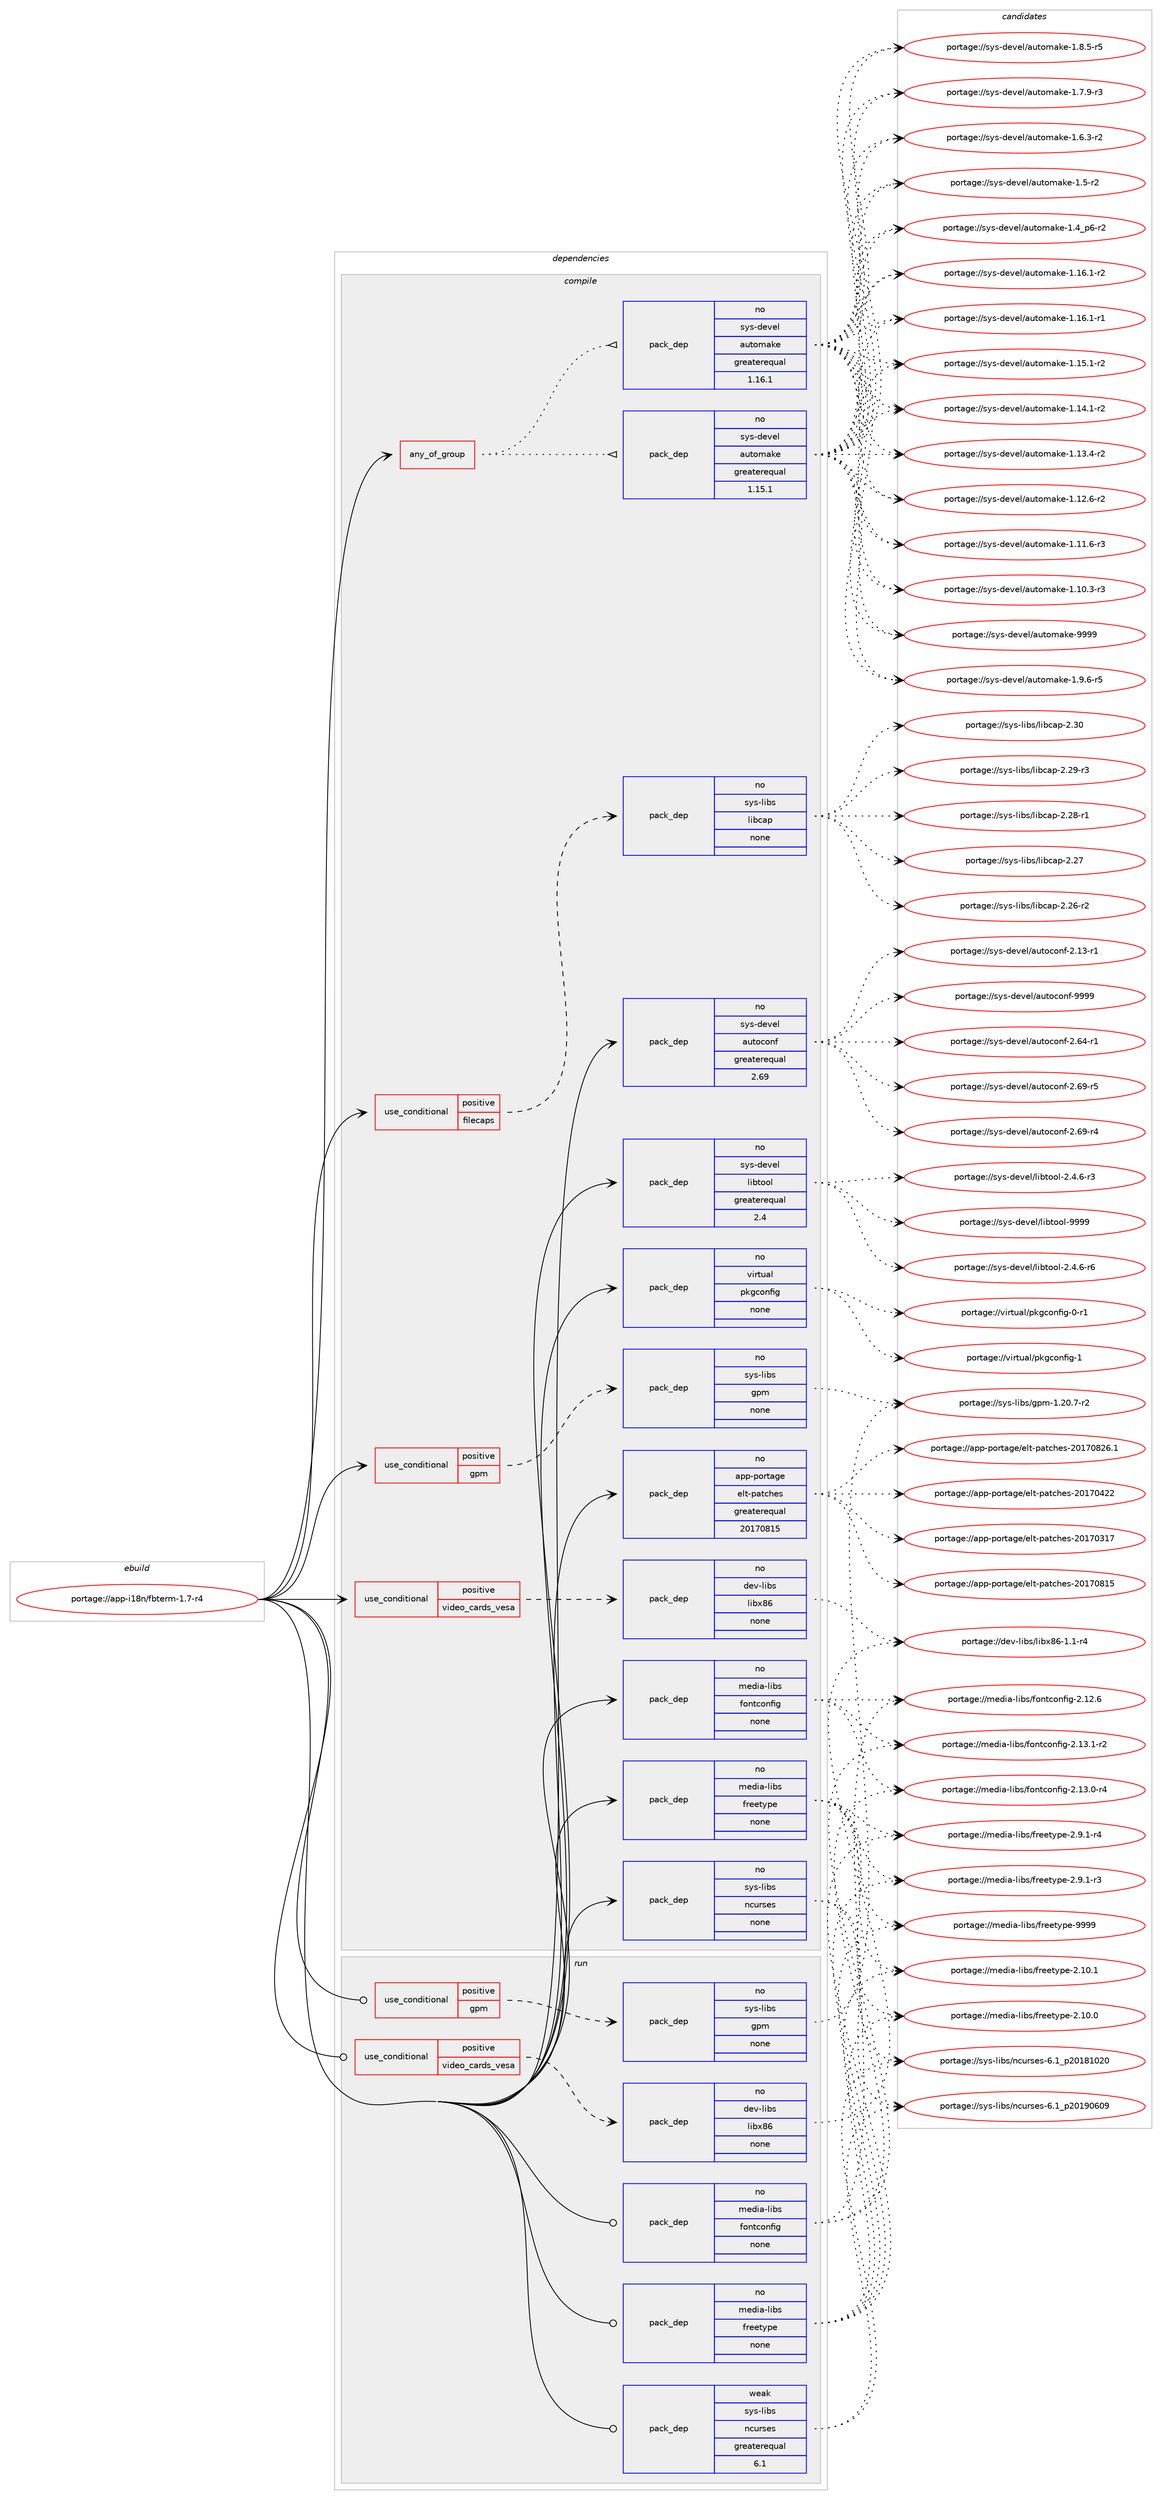 digraph prolog {

# *************
# Graph options
# *************

newrank=true;
concentrate=true;
compound=true;
graph [rankdir=LR,fontname=Helvetica,fontsize=10,ranksep=1.5];#, ranksep=2.5, nodesep=0.2];
edge  [arrowhead=vee];
node  [fontname=Helvetica,fontsize=10];

# **********
# The ebuild
# **********

subgraph cluster_leftcol {
color=gray;
label=<<i>ebuild</i>>;
id [label="portage://app-i18n/fbterm-1.7-r4", color=red, width=4, href="../app-i18n/fbterm-1.7-r4.svg"];
}

# ****************
# The dependencies
# ****************

subgraph cluster_midcol {
color=gray;
label=<<i>dependencies</i>>;
subgraph cluster_compile {
fillcolor="#eeeeee";
style=filled;
label=<<i>compile</i>>;
subgraph any8023 {
dependency619378 [label=<<TABLE BORDER="0" CELLBORDER="1" CELLSPACING="0" CELLPADDING="4"><TR><TD CELLPADDING="10">any_of_group</TD></TR></TABLE>>, shape=none, color=red];subgraph pack466008 {
dependency619379 [label=<<TABLE BORDER="0" CELLBORDER="1" CELLSPACING="0" CELLPADDING="4" WIDTH="220"><TR><TD ROWSPAN="6" CELLPADDING="30">pack_dep</TD></TR><TR><TD WIDTH="110">no</TD></TR><TR><TD>sys-devel</TD></TR><TR><TD>automake</TD></TR><TR><TD>greaterequal</TD></TR><TR><TD>1.16.1</TD></TR></TABLE>>, shape=none, color=blue];
}
dependency619378:e -> dependency619379:w [weight=20,style="dotted",arrowhead="oinv"];
subgraph pack466009 {
dependency619380 [label=<<TABLE BORDER="0" CELLBORDER="1" CELLSPACING="0" CELLPADDING="4" WIDTH="220"><TR><TD ROWSPAN="6" CELLPADDING="30">pack_dep</TD></TR><TR><TD WIDTH="110">no</TD></TR><TR><TD>sys-devel</TD></TR><TR><TD>automake</TD></TR><TR><TD>greaterequal</TD></TR><TR><TD>1.15.1</TD></TR></TABLE>>, shape=none, color=blue];
}
dependency619378:e -> dependency619380:w [weight=20,style="dotted",arrowhead="oinv"];
}
id:e -> dependency619378:w [weight=20,style="solid",arrowhead="vee"];
subgraph cond145063 {
dependency619381 [label=<<TABLE BORDER="0" CELLBORDER="1" CELLSPACING="0" CELLPADDING="4"><TR><TD ROWSPAN="3" CELLPADDING="10">use_conditional</TD></TR><TR><TD>positive</TD></TR><TR><TD>filecaps</TD></TR></TABLE>>, shape=none, color=red];
subgraph pack466010 {
dependency619382 [label=<<TABLE BORDER="0" CELLBORDER="1" CELLSPACING="0" CELLPADDING="4" WIDTH="220"><TR><TD ROWSPAN="6" CELLPADDING="30">pack_dep</TD></TR><TR><TD WIDTH="110">no</TD></TR><TR><TD>sys-libs</TD></TR><TR><TD>libcap</TD></TR><TR><TD>none</TD></TR><TR><TD></TD></TR></TABLE>>, shape=none, color=blue];
}
dependency619381:e -> dependency619382:w [weight=20,style="dashed",arrowhead="vee"];
}
id:e -> dependency619381:w [weight=20,style="solid",arrowhead="vee"];
subgraph cond145064 {
dependency619383 [label=<<TABLE BORDER="0" CELLBORDER="1" CELLSPACING="0" CELLPADDING="4"><TR><TD ROWSPAN="3" CELLPADDING="10">use_conditional</TD></TR><TR><TD>positive</TD></TR><TR><TD>gpm</TD></TR></TABLE>>, shape=none, color=red];
subgraph pack466011 {
dependency619384 [label=<<TABLE BORDER="0" CELLBORDER="1" CELLSPACING="0" CELLPADDING="4" WIDTH="220"><TR><TD ROWSPAN="6" CELLPADDING="30">pack_dep</TD></TR><TR><TD WIDTH="110">no</TD></TR><TR><TD>sys-libs</TD></TR><TR><TD>gpm</TD></TR><TR><TD>none</TD></TR><TR><TD></TD></TR></TABLE>>, shape=none, color=blue];
}
dependency619383:e -> dependency619384:w [weight=20,style="dashed",arrowhead="vee"];
}
id:e -> dependency619383:w [weight=20,style="solid",arrowhead="vee"];
subgraph cond145065 {
dependency619385 [label=<<TABLE BORDER="0" CELLBORDER="1" CELLSPACING="0" CELLPADDING="4"><TR><TD ROWSPAN="3" CELLPADDING="10">use_conditional</TD></TR><TR><TD>positive</TD></TR><TR><TD>video_cards_vesa</TD></TR></TABLE>>, shape=none, color=red];
subgraph pack466012 {
dependency619386 [label=<<TABLE BORDER="0" CELLBORDER="1" CELLSPACING="0" CELLPADDING="4" WIDTH="220"><TR><TD ROWSPAN="6" CELLPADDING="30">pack_dep</TD></TR><TR><TD WIDTH="110">no</TD></TR><TR><TD>dev-libs</TD></TR><TR><TD>libx86</TD></TR><TR><TD>none</TD></TR><TR><TD></TD></TR></TABLE>>, shape=none, color=blue];
}
dependency619385:e -> dependency619386:w [weight=20,style="dashed",arrowhead="vee"];
}
id:e -> dependency619385:w [weight=20,style="solid",arrowhead="vee"];
subgraph pack466013 {
dependency619387 [label=<<TABLE BORDER="0" CELLBORDER="1" CELLSPACING="0" CELLPADDING="4" WIDTH="220"><TR><TD ROWSPAN="6" CELLPADDING="30">pack_dep</TD></TR><TR><TD WIDTH="110">no</TD></TR><TR><TD>app-portage</TD></TR><TR><TD>elt-patches</TD></TR><TR><TD>greaterequal</TD></TR><TR><TD>20170815</TD></TR></TABLE>>, shape=none, color=blue];
}
id:e -> dependency619387:w [weight=20,style="solid",arrowhead="vee"];
subgraph pack466014 {
dependency619388 [label=<<TABLE BORDER="0" CELLBORDER="1" CELLSPACING="0" CELLPADDING="4" WIDTH="220"><TR><TD ROWSPAN="6" CELLPADDING="30">pack_dep</TD></TR><TR><TD WIDTH="110">no</TD></TR><TR><TD>media-libs</TD></TR><TR><TD>fontconfig</TD></TR><TR><TD>none</TD></TR><TR><TD></TD></TR></TABLE>>, shape=none, color=blue];
}
id:e -> dependency619388:w [weight=20,style="solid",arrowhead="vee"];
subgraph pack466015 {
dependency619389 [label=<<TABLE BORDER="0" CELLBORDER="1" CELLSPACING="0" CELLPADDING="4" WIDTH="220"><TR><TD ROWSPAN="6" CELLPADDING="30">pack_dep</TD></TR><TR><TD WIDTH="110">no</TD></TR><TR><TD>media-libs</TD></TR><TR><TD>freetype</TD></TR><TR><TD>none</TD></TR><TR><TD></TD></TR></TABLE>>, shape=none, color=blue];
}
id:e -> dependency619389:w [weight=20,style="solid",arrowhead="vee"];
subgraph pack466016 {
dependency619390 [label=<<TABLE BORDER="0" CELLBORDER="1" CELLSPACING="0" CELLPADDING="4" WIDTH="220"><TR><TD ROWSPAN="6" CELLPADDING="30">pack_dep</TD></TR><TR><TD WIDTH="110">no</TD></TR><TR><TD>sys-devel</TD></TR><TR><TD>autoconf</TD></TR><TR><TD>greaterequal</TD></TR><TR><TD>2.69</TD></TR></TABLE>>, shape=none, color=blue];
}
id:e -> dependency619390:w [weight=20,style="solid",arrowhead="vee"];
subgraph pack466017 {
dependency619391 [label=<<TABLE BORDER="0" CELLBORDER="1" CELLSPACING="0" CELLPADDING="4" WIDTH="220"><TR><TD ROWSPAN="6" CELLPADDING="30">pack_dep</TD></TR><TR><TD WIDTH="110">no</TD></TR><TR><TD>sys-devel</TD></TR><TR><TD>libtool</TD></TR><TR><TD>greaterequal</TD></TR><TR><TD>2.4</TD></TR></TABLE>>, shape=none, color=blue];
}
id:e -> dependency619391:w [weight=20,style="solid",arrowhead="vee"];
subgraph pack466018 {
dependency619392 [label=<<TABLE BORDER="0" CELLBORDER="1" CELLSPACING="0" CELLPADDING="4" WIDTH="220"><TR><TD ROWSPAN="6" CELLPADDING="30">pack_dep</TD></TR><TR><TD WIDTH="110">no</TD></TR><TR><TD>sys-libs</TD></TR><TR><TD>ncurses</TD></TR><TR><TD>none</TD></TR><TR><TD></TD></TR></TABLE>>, shape=none, color=blue];
}
id:e -> dependency619392:w [weight=20,style="solid",arrowhead="vee"];
subgraph pack466019 {
dependency619393 [label=<<TABLE BORDER="0" CELLBORDER="1" CELLSPACING="0" CELLPADDING="4" WIDTH="220"><TR><TD ROWSPAN="6" CELLPADDING="30">pack_dep</TD></TR><TR><TD WIDTH="110">no</TD></TR><TR><TD>virtual</TD></TR><TR><TD>pkgconfig</TD></TR><TR><TD>none</TD></TR><TR><TD></TD></TR></TABLE>>, shape=none, color=blue];
}
id:e -> dependency619393:w [weight=20,style="solid",arrowhead="vee"];
}
subgraph cluster_compileandrun {
fillcolor="#eeeeee";
style=filled;
label=<<i>compile and run</i>>;
}
subgraph cluster_run {
fillcolor="#eeeeee";
style=filled;
label=<<i>run</i>>;
subgraph cond145066 {
dependency619394 [label=<<TABLE BORDER="0" CELLBORDER="1" CELLSPACING="0" CELLPADDING="4"><TR><TD ROWSPAN="3" CELLPADDING="10">use_conditional</TD></TR><TR><TD>positive</TD></TR><TR><TD>gpm</TD></TR></TABLE>>, shape=none, color=red];
subgraph pack466020 {
dependency619395 [label=<<TABLE BORDER="0" CELLBORDER="1" CELLSPACING="0" CELLPADDING="4" WIDTH="220"><TR><TD ROWSPAN="6" CELLPADDING="30">pack_dep</TD></TR><TR><TD WIDTH="110">no</TD></TR><TR><TD>sys-libs</TD></TR><TR><TD>gpm</TD></TR><TR><TD>none</TD></TR><TR><TD></TD></TR></TABLE>>, shape=none, color=blue];
}
dependency619394:e -> dependency619395:w [weight=20,style="dashed",arrowhead="vee"];
}
id:e -> dependency619394:w [weight=20,style="solid",arrowhead="odot"];
subgraph cond145067 {
dependency619396 [label=<<TABLE BORDER="0" CELLBORDER="1" CELLSPACING="0" CELLPADDING="4"><TR><TD ROWSPAN="3" CELLPADDING="10">use_conditional</TD></TR><TR><TD>positive</TD></TR><TR><TD>video_cards_vesa</TD></TR></TABLE>>, shape=none, color=red];
subgraph pack466021 {
dependency619397 [label=<<TABLE BORDER="0" CELLBORDER="1" CELLSPACING="0" CELLPADDING="4" WIDTH="220"><TR><TD ROWSPAN="6" CELLPADDING="30">pack_dep</TD></TR><TR><TD WIDTH="110">no</TD></TR><TR><TD>dev-libs</TD></TR><TR><TD>libx86</TD></TR><TR><TD>none</TD></TR><TR><TD></TD></TR></TABLE>>, shape=none, color=blue];
}
dependency619396:e -> dependency619397:w [weight=20,style="dashed",arrowhead="vee"];
}
id:e -> dependency619396:w [weight=20,style="solid",arrowhead="odot"];
subgraph pack466022 {
dependency619398 [label=<<TABLE BORDER="0" CELLBORDER="1" CELLSPACING="0" CELLPADDING="4" WIDTH="220"><TR><TD ROWSPAN="6" CELLPADDING="30">pack_dep</TD></TR><TR><TD WIDTH="110">no</TD></TR><TR><TD>media-libs</TD></TR><TR><TD>fontconfig</TD></TR><TR><TD>none</TD></TR><TR><TD></TD></TR></TABLE>>, shape=none, color=blue];
}
id:e -> dependency619398:w [weight=20,style="solid",arrowhead="odot"];
subgraph pack466023 {
dependency619399 [label=<<TABLE BORDER="0" CELLBORDER="1" CELLSPACING="0" CELLPADDING="4" WIDTH="220"><TR><TD ROWSPAN="6" CELLPADDING="30">pack_dep</TD></TR><TR><TD WIDTH="110">no</TD></TR><TR><TD>media-libs</TD></TR><TR><TD>freetype</TD></TR><TR><TD>none</TD></TR><TR><TD></TD></TR></TABLE>>, shape=none, color=blue];
}
id:e -> dependency619399:w [weight=20,style="solid",arrowhead="odot"];
subgraph pack466024 {
dependency619400 [label=<<TABLE BORDER="0" CELLBORDER="1" CELLSPACING="0" CELLPADDING="4" WIDTH="220"><TR><TD ROWSPAN="6" CELLPADDING="30">pack_dep</TD></TR><TR><TD WIDTH="110">weak</TD></TR><TR><TD>sys-libs</TD></TR><TR><TD>ncurses</TD></TR><TR><TD>greaterequal</TD></TR><TR><TD>6.1</TD></TR></TABLE>>, shape=none, color=blue];
}
id:e -> dependency619400:w [weight=20,style="solid",arrowhead="odot"];
}
}

# **************
# The candidates
# **************

subgraph cluster_choices {
rank=same;
color=gray;
label=<<i>candidates</i>>;

subgraph choice466008 {
color=black;
nodesep=1;
choice115121115451001011181011084797117116111109971071014557575757 [label="portage://sys-devel/automake-9999", color=red, width=4,href="../sys-devel/automake-9999.svg"];
choice115121115451001011181011084797117116111109971071014549465746544511453 [label="portage://sys-devel/automake-1.9.6-r5", color=red, width=4,href="../sys-devel/automake-1.9.6-r5.svg"];
choice115121115451001011181011084797117116111109971071014549465646534511453 [label="portage://sys-devel/automake-1.8.5-r5", color=red, width=4,href="../sys-devel/automake-1.8.5-r5.svg"];
choice115121115451001011181011084797117116111109971071014549465546574511451 [label="portage://sys-devel/automake-1.7.9-r3", color=red, width=4,href="../sys-devel/automake-1.7.9-r3.svg"];
choice115121115451001011181011084797117116111109971071014549465446514511450 [label="portage://sys-devel/automake-1.6.3-r2", color=red, width=4,href="../sys-devel/automake-1.6.3-r2.svg"];
choice11512111545100101118101108479711711611110997107101454946534511450 [label="portage://sys-devel/automake-1.5-r2", color=red, width=4,href="../sys-devel/automake-1.5-r2.svg"];
choice115121115451001011181011084797117116111109971071014549465295112544511450 [label="portage://sys-devel/automake-1.4_p6-r2", color=red, width=4,href="../sys-devel/automake-1.4_p6-r2.svg"];
choice11512111545100101118101108479711711611110997107101454946495446494511450 [label="portage://sys-devel/automake-1.16.1-r2", color=red, width=4,href="../sys-devel/automake-1.16.1-r2.svg"];
choice11512111545100101118101108479711711611110997107101454946495446494511449 [label="portage://sys-devel/automake-1.16.1-r1", color=red, width=4,href="../sys-devel/automake-1.16.1-r1.svg"];
choice11512111545100101118101108479711711611110997107101454946495346494511450 [label="portage://sys-devel/automake-1.15.1-r2", color=red, width=4,href="../sys-devel/automake-1.15.1-r2.svg"];
choice11512111545100101118101108479711711611110997107101454946495246494511450 [label="portage://sys-devel/automake-1.14.1-r2", color=red, width=4,href="../sys-devel/automake-1.14.1-r2.svg"];
choice11512111545100101118101108479711711611110997107101454946495146524511450 [label="portage://sys-devel/automake-1.13.4-r2", color=red, width=4,href="../sys-devel/automake-1.13.4-r2.svg"];
choice11512111545100101118101108479711711611110997107101454946495046544511450 [label="portage://sys-devel/automake-1.12.6-r2", color=red, width=4,href="../sys-devel/automake-1.12.6-r2.svg"];
choice11512111545100101118101108479711711611110997107101454946494946544511451 [label="portage://sys-devel/automake-1.11.6-r3", color=red, width=4,href="../sys-devel/automake-1.11.6-r3.svg"];
choice11512111545100101118101108479711711611110997107101454946494846514511451 [label="portage://sys-devel/automake-1.10.3-r3", color=red, width=4,href="../sys-devel/automake-1.10.3-r3.svg"];
dependency619379:e -> choice115121115451001011181011084797117116111109971071014557575757:w [style=dotted,weight="100"];
dependency619379:e -> choice115121115451001011181011084797117116111109971071014549465746544511453:w [style=dotted,weight="100"];
dependency619379:e -> choice115121115451001011181011084797117116111109971071014549465646534511453:w [style=dotted,weight="100"];
dependency619379:e -> choice115121115451001011181011084797117116111109971071014549465546574511451:w [style=dotted,weight="100"];
dependency619379:e -> choice115121115451001011181011084797117116111109971071014549465446514511450:w [style=dotted,weight="100"];
dependency619379:e -> choice11512111545100101118101108479711711611110997107101454946534511450:w [style=dotted,weight="100"];
dependency619379:e -> choice115121115451001011181011084797117116111109971071014549465295112544511450:w [style=dotted,weight="100"];
dependency619379:e -> choice11512111545100101118101108479711711611110997107101454946495446494511450:w [style=dotted,weight="100"];
dependency619379:e -> choice11512111545100101118101108479711711611110997107101454946495446494511449:w [style=dotted,weight="100"];
dependency619379:e -> choice11512111545100101118101108479711711611110997107101454946495346494511450:w [style=dotted,weight="100"];
dependency619379:e -> choice11512111545100101118101108479711711611110997107101454946495246494511450:w [style=dotted,weight="100"];
dependency619379:e -> choice11512111545100101118101108479711711611110997107101454946495146524511450:w [style=dotted,weight="100"];
dependency619379:e -> choice11512111545100101118101108479711711611110997107101454946495046544511450:w [style=dotted,weight="100"];
dependency619379:e -> choice11512111545100101118101108479711711611110997107101454946494946544511451:w [style=dotted,weight="100"];
dependency619379:e -> choice11512111545100101118101108479711711611110997107101454946494846514511451:w [style=dotted,weight="100"];
}
subgraph choice466009 {
color=black;
nodesep=1;
choice115121115451001011181011084797117116111109971071014557575757 [label="portage://sys-devel/automake-9999", color=red, width=4,href="../sys-devel/automake-9999.svg"];
choice115121115451001011181011084797117116111109971071014549465746544511453 [label="portage://sys-devel/automake-1.9.6-r5", color=red, width=4,href="../sys-devel/automake-1.9.6-r5.svg"];
choice115121115451001011181011084797117116111109971071014549465646534511453 [label="portage://sys-devel/automake-1.8.5-r5", color=red, width=4,href="../sys-devel/automake-1.8.5-r5.svg"];
choice115121115451001011181011084797117116111109971071014549465546574511451 [label="portage://sys-devel/automake-1.7.9-r3", color=red, width=4,href="../sys-devel/automake-1.7.9-r3.svg"];
choice115121115451001011181011084797117116111109971071014549465446514511450 [label="portage://sys-devel/automake-1.6.3-r2", color=red, width=4,href="../sys-devel/automake-1.6.3-r2.svg"];
choice11512111545100101118101108479711711611110997107101454946534511450 [label="portage://sys-devel/automake-1.5-r2", color=red, width=4,href="../sys-devel/automake-1.5-r2.svg"];
choice115121115451001011181011084797117116111109971071014549465295112544511450 [label="portage://sys-devel/automake-1.4_p6-r2", color=red, width=4,href="../sys-devel/automake-1.4_p6-r2.svg"];
choice11512111545100101118101108479711711611110997107101454946495446494511450 [label="portage://sys-devel/automake-1.16.1-r2", color=red, width=4,href="../sys-devel/automake-1.16.1-r2.svg"];
choice11512111545100101118101108479711711611110997107101454946495446494511449 [label="portage://sys-devel/automake-1.16.1-r1", color=red, width=4,href="../sys-devel/automake-1.16.1-r1.svg"];
choice11512111545100101118101108479711711611110997107101454946495346494511450 [label="portage://sys-devel/automake-1.15.1-r2", color=red, width=4,href="../sys-devel/automake-1.15.1-r2.svg"];
choice11512111545100101118101108479711711611110997107101454946495246494511450 [label="portage://sys-devel/automake-1.14.1-r2", color=red, width=4,href="../sys-devel/automake-1.14.1-r2.svg"];
choice11512111545100101118101108479711711611110997107101454946495146524511450 [label="portage://sys-devel/automake-1.13.4-r2", color=red, width=4,href="../sys-devel/automake-1.13.4-r2.svg"];
choice11512111545100101118101108479711711611110997107101454946495046544511450 [label="portage://sys-devel/automake-1.12.6-r2", color=red, width=4,href="../sys-devel/automake-1.12.6-r2.svg"];
choice11512111545100101118101108479711711611110997107101454946494946544511451 [label="portage://sys-devel/automake-1.11.6-r3", color=red, width=4,href="../sys-devel/automake-1.11.6-r3.svg"];
choice11512111545100101118101108479711711611110997107101454946494846514511451 [label="portage://sys-devel/automake-1.10.3-r3", color=red, width=4,href="../sys-devel/automake-1.10.3-r3.svg"];
dependency619380:e -> choice115121115451001011181011084797117116111109971071014557575757:w [style=dotted,weight="100"];
dependency619380:e -> choice115121115451001011181011084797117116111109971071014549465746544511453:w [style=dotted,weight="100"];
dependency619380:e -> choice115121115451001011181011084797117116111109971071014549465646534511453:w [style=dotted,weight="100"];
dependency619380:e -> choice115121115451001011181011084797117116111109971071014549465546574511451:w [style=dotted,weight="100"];
dependency619380:e -> choice115121115451001011181011084797117116111109971071014549465446514511450:w [style=dotted,weight="100"];
dependency619380:e -> choice11512111545100101118101108479711711611110997107101454946534511450:w [style=dotted,weight="100"];
dependency619380:e -> choice115121115451001011181011084797117116111109971071014549465295112544511450:w [style=dotted,weight="100"];
dependency619380:e -> choice11512111545100101118101108479711711611110997107101454946495446494511450:w [style=dotted,weight="100"];
dependency619380:e -> choice11512111545100101118101108479711711611110997107101454946495446494511449:w [style=dotted,weight="100"];
dependency619380:e -> choice11512111545100101118101108479711711611110997107101454946495346494511450:w [style=dotted,weight="100"];
dependency619380:e -> choice11512111545100101118101108479711711611110997107101454946495246494511450:w [style=dotted,weight="100"];
dependency619380:e -> choice11512111545100101118101108479711711611110997107101454946495146524511450:w [style=dotted,weight="100"];
dependency619380:e -> choice11512111545100101118101108479711711611110997107101454946495046544511450:w [style=dotted,weight="100"];
dependency619380:e -> choice11512111545100101118101108479711711611110997107101454946494946544511451:w [style=dotted,weight="100"];
dependency619380:e -> choice11512111545100101118101108479711711611110997107101454946494846514511451:w [style=dotted,weight="100"];
}
subgraph choice466010 {
color=black;
nodesep=1;
choice1151211154510810598115471081059899971124550465148 [label="portage://sys-libs/libcap-2.30", color=red, width=4,href="../sys-libs/libcap-2.30.svg"];
choice11512111545108105981154710810598999711245504650574511451 [label="portage://sys-libs/libcap-2.29-r3", color=red, width=4,href="../sys-libs/libcap-2.29-r3.svg"];
choice11512111545108105981154710810598999711245504650564511449 [label="portage://sys-libs/libcap-2.28-r1", color=red, width=4,href="../sys-libs/libcap-2.28-r1.svg"];
choice1151211154510810598115471081059899971124550465055 [label="portage://sys-libs/libcap-2.27", color=red, width=4,href="../sys-libs/libcap-2.27.svg"];
choice11512111545108105981154710810598999711245504650544511450 [label="portage://sys-libs/libcap-2.26-r2", color=red, width=4,href="../sys-libs/libcap-2.26-r2.svg"];
dependency619382:e -> choice1151211154510810598115471081059899971124550465148:w [style=dotted,weight="100"];
dependency619382:e -> choice11512111545108105981154710810598999711245504650574511451:w [style=dotted,weight="100"];
dependency619382:e -> choice11512111545108105981154710810598999711245504650564511449:w [style=dotted,weight="100"];
dependency619382:e -> choice1151211154510810598115471081059899971124550465055:w [style=dotted,weight="100"];
dependency619382:e -> choice11512111545108105981154710810598999711245504650544511450:w [style=dotted,weight="100"];
}
subgraph choice466011 {
color=black;
nodesep=1;
choice115121115451081059811547103112109454946504846554511450 [label="portage://sys-libs/gpm-1.20.7-r2", color=red, width=4,href="../sys-libs/gpm-1.20.7-r2.svg"];
dependency619384:e -> choice115121115451081059811547103112109454946504846554511450:w [style=dotted,weight="100"];
}
subgraph choice466012 {
color=black;
nodesep=1;
choice100101118451081059811547108105981205654454946494511452 [label="portage://dev-libs/libx86-1.1-r4", color=red, width=4,href="../dev-libs/libx86-1.1-r4.svg"];
dependency619386:e -> choice100101118451081059811547108105981205654454946494511452:w [style=dotted,weight="100"];
}
subgraph choice466013 {
color=black;
nodesep=1;
choice971121124511211111411697103101471011081164511297116991041011154550484955485650544649 [label="portage://app-portage/elt-patches-20170826.1", color=red, width=4,href="../app-portage/elt-patches-20170826.1.svg"];
choice97112112451121111141169710310147101108116451129711699104101115455048495548564953 [label="portage://app-portage/elt-patches-20170815", color=red, width=4,href="../app-portage/elt-patches-20170815.svg"];
choice97112112451121111141169710310147101108116451129711699104101115455048495548525050 [label="portage://app-portage/elt-patches-20170422", color=red, width=4,href="../app-portage/elt-patches-20170422.svg"];
choice97112112451121111141169710310147101108116451129711699104101115455048495548514955 [label="portage://app-portage/elt-patches-20170317", color=red, width=4,href="../app-portage/elt-patches-20170317.svg"];
dependency619387:e -> choice971121124511211111411697103101471011081164511297116991041011154550484955485650544649:w [style=dotted,weight="100"];
dependency619387:e -> choice97112112451121111141169710310147101108116451129711699104101115455048495548564953:w [style=dotted,weight="100"];
dependency619387:e -> choice97112112451121111141169710310147101108116451129711699104101115455048495548525050:w [style=dotted,weight="100"];
dependency619387:e -> choice97112112451121111141169710310147101108116451129711699104101115455048495548514955:w [style=dotted,weight="100"];
}
subgraph choice466014 {
color=black;
nodesep=1;
choice1091011001059745108105981154710211111011699111110102105103455046495146494511450 [label="portage://media-libs/fontconfig-2.13.1-r2", color=red, width=4,href="../media-libs/fontconfig-2.13.1-r2.svg"];
choice1091011001059745108105981154710211111011699111110102105103455046495146484511452 [label="portage://media-libs/fontconfig-2.13.0-r4", color=red, width=4,href="../media-libs/fontconfig-2.13.0-r4.svg"];
choice109101100105974510810598115471021111101169911111010210510345504649504654 [label="portage://media-libs/fontconfig-2.12.6", color=red, width=4,href="../media-libs/fontconfig-2.12.6.svg"];
dependency619388:e -> choice1091011001059745108105981154710211111011699111110102105103455046495146494511450:w [style=dotted,weight="100"];
dependency619388:e -> choice1091011001059745108105981154710211111011699111110102105103455046495146484511452:w [style=dotted,weight="100"];
dependency619388:e -> choice109101100105974510810598115471021111101169911111010210510345504649504654:w [style=dotted,weight="100"];
}
subgraph choice466015 {
color=black;
nodesep=1;
choice109101100105974510810598115471021141011011161211121014557575757 [label="portage://media-libs/freetype-9999", color=red, width=4,href="../media-libs/freetype-9999.svg"];
choice109101100105974510810598115471021141011011161211121014550465746494511452 [label="portage://media-libs/freetype-2.9.1-r4", color=red, width=4,href="../media-libs/freetype-2.9.1-r4.svg"];
choice109101100105974510810598115471021141011011161211121014550465746494511451 [label="portage://media-libs/freetype-2.9.1-r3", color=red, width=4,href="../media-libs/freetype-2.9.1-r3.svg"];
choice1091011001059745108105981154710211410110111612111210145504649484649 [label="portage://media-libs/freetype-2.10.1", color=red, width=4,href="../media-libs/freetype-2.10.1.svg"];
choice1091011001059745108105981154710211410110111612111210145504649484648 [label="portage://media-libs/freetype-2.10.0", color=red, width=4,href="../media-libs/freetype-2.10.0.svg"];
dependency619389:e -> choice109101100105974510810598115471021141011011161211121014557575757:w [style=dotted,weight="100"];
dependency619389:e -> choice109101100105974510810598115471021141011011161211121014550465746494511452:w [style=dotted,weight="100"];
dependency619389:e -> choice109101100105974510810598115471021141011011161211121014550465746494511451:w [style=dotted,weight="100"];
dependency619389:e -> choice1091011001059745108105981154710211410110111612111210145504649484649:w [style=dotted,weight="100"];
dependency619389:e -> choice1091011001059745108105981154710211410110111612111210145504649484648:w [style=dotted,weight="100"];
}
subgraph choice466016 {
color=black;
nodesep=1;
choice115121115451001011181011084797117116111991111101024557575757 [label="portage://sys-devel/autoconf-9999", color=red, width=4,href="../sys-devel/autoconf-9999.svg"];
choice1151211154510010111810110847971171161119911111010245504654574511453 [label="portage://sys-devel/autoconf-2.69-r5", color=red, width=4,href="../sys-devel/autoconf-2.69-r5.svg"];
choice1151211154510010111810110847971171161119911111010245504654574511452 [label="portage://sys-devel/autoconf-2.69-r4", color=red, width=4,href="../sys-devel/autoconf-2.69-r4.svg"];
choice1151211154510010111810110847971171161119911111010245504654524511449 [label="portage://sys-devel/autoconf-2.64-r1", color=red, width=4,href="../sys-devel/autoconf-2.64-r1.svg"];
choice1151211154510010111810110847971171161119911111010245504649514511449 [label="portage://sys-devel/autoconf-2.13-r1", color=red, width=4,href="../sys-devel/autoconf-2.13-r1.svg"];
dependency619390:e -> choice115121115451001011181011084797117116111991111101024557575757:w [style=dotted,weight="100"];
dependency619390:e -> choice1151211154510010111810110847971171161119911111010245504654574511453:w [style=dotted,weight="100"];
dependency619390:e -> choice1151211154510010111810110847971171161119911111010245504654574511452:w [style=dotted,weight="100"];
dependency619390:e -> choice1151211154510010111810110847971171161119911111010245504654524511449:w [style=dotted,weight="100"];
dependency619390:e -> choice1151211154510010111810110847971171161119911111010245504649514511449:w [style=dotted,weight="100"];
}
subgraph choice466017 {
color=black;
nodesep=1;
choice1151211154510010111810110847108105981161111111084557575757 [label="portage://sys-devel/libtool-9999", color=red, width=4,href="../sys-devel/libtool-9999.svg"];
choice1151211154510010111810110847108105981161111111084550465246544511454 [label="portage://sys-devel/libtool-2.4.6-r6", color=red, width=4,href="../sys-devel/libtool-2.4.6-r6.svg"];
choice1151211154510010111810110847108105981161111111084550465246544511451 [label="portage://sys-devel/libtool-2.4.6-r3", color=red, width=4,href="../sys-devel/libtool-2.4.6-r3.svg"];
dependency619391:e -> choice1151211154510010111810110847108105981161111111084557575757:w [style=dotted,weight="100"];
dependency619391:e -> choice1151211154510010111810110847108105981161111111084550465246544511454:w [style=dotted,weight="100"];
dependency619391:e -> choice1151211154510010111810110847108105981161111111084550465246544511451:w [style=dotted,weight="100"];
}
subgraph choice466018 {
color=black;
nodesep=1;
choice1151211154510810598115471109911711411510111545544649951125048495748544857 [label="portage://sys-libs/ncurses-6.1_p20190609", color=red, width=4,href="../sys-libs/ncurses-6.1_p20190609.svg"];
choice1151211154510810598115471109911711411510111545544649951125048495649485048 [label="portage://sys-libs/ncurses-6.1_p20181020", color=red, width=4,href="../sys-libs/ncurses-6.1_p20181020.svg"];
dependency619392:e -> choice1151211154510810598115471109911711411510111545544649951125048495748544857:w [style=dotted,weight="100"];
dependency619392:e -> choice1151211154510810598115471109911711411510111545544649951125048495649485048:w [style=dotted,weight="100"];
}
subgraph choice466019 {
color=black;
nodesep=1;
choice1181051141161179710847112107103991111101021051034549 [label="portage://virtual/pkgconfig-1", color=red, width=4,href="../virtual/pkgconfig-1.svg"];
choice11810511411611797108471121071039911111010210510345484511449 [label="portage://virtual/pkgconfig-0-r1", color=red, width=4,href="../virtual/pkgconfig-0-r1.svg"];
dependency619393:e -> choice1181051141161179710847112107103991111101021051034549:w [style=dotted,weight="100"];
dependency619393:e -> choice11810511411611797108471121071039911111010210510345484511449:w [style=dotted,weight="100"];
}
subgraph choice466020 {
color=black;
nodesep=1;
choice115121115451081059811547103112109454946504846554511450 [label="portage://sys-libs/gpm-1.20.7-r2", color=red, width=4,href="../sys-libs/gpm-1.20.7-r2.svg"];
dependency619395:e -> choice115121115451081059811547103112109454946504846554511450:w [style=dotted,weight="100"];
}
subgraph choice466021 {
color=black;
nodesep=1;
choice100101118451081059811547108105981205654454946494511452 [label="portage://dev-libs/libx86-1.1-r4", color=red, width=4,href="../dev-libs/libx86-1.1-r4.svg"];
dependency619397:e -> choice100101118451081059811547108105981205654454946494511452:w [style=dotted,weight="100"];
}
subgraph choice466022 {
color=black;
nodesep=1;
choice1091011001059745108105981154710211111011699111110102105103455046495146494511450 [label="portage://media-libs/fontconfig-2.13.1-r2", color=red, width=4,href="../media-libs/fontconfig-2.13.1-r2.svg"];
choice1091011001059745108105981154710211111011699111110102105103455046495146484511452 [label="portage://media-libs/fontconfig-2.13.0-r4", color=red, width=4,href="../media-libs/fontconfig-2.13.0-r4.svg"];
choice109101100105974510810598115471021111101169911111010210510345504649504654 [label="portage://media-libs/fontconfig-2.12.6", color=red, width=4,href="../media-libs/fontconfig-2.12.6.svg"];
dependency619398:e -> choice1091011001059745108105981154710211111011699111110102105103455046495146494511450:w [style=dotted,weight="100"];
dependency619398:e -> choice1091011001059745108105981154710211111011699111110102105103455046495146484511452:w [style=dotted,weight="100"];
dependency619398:e -> choice109101100105974510810598115471021111101169911111010210510345504649504654:w [style=dotted,weight="100"];
}
subgraph choice466023 {
color=black;
nodesep=1;
choice109101100105974510810598115471021141011011161211121014557575757 [label="portage://media-libs/freetype-9999", color=red, width=4,href="../media-libs/freetype-9999.svg"];
choice109101100105974510810598115471021141011011161211121014550465746494511452 [label="portage://media-libs/freetype-2.9.1-r4", color=red, width=4,href="../media-libs/freetype-2.9.1-r4.svg"];
choice109101100105974510810598115471021141011011161211121014550465746494511451 [label="portage://media-libs/freetype-2.9.1-r3", color=red, width=4,href="../media-libs/freetype-2.9.1-r3.svg"];
choice1091011001059745108105981154710211410110111612111210145504649484649 [label="portage://media-libs/freetype-2.10.1", color=red, width=4,href="../media-libs/freetype-2.10.1.svg"];
choice1091011001059745108105981154710211410110111612111210145504649484648 [label="portage://media-libs/freetype-2.10.0", color=red, width=4,href="../media-libs/freetype-2.10.0.svg"];
dependency619399:e -> choice109101100105974510810598115471021141011011161211121014557575757:w [style=dotted,weight="100"];
dependency619399:e -> choice109101100105974510810598115471021141011011161211121014550465746494511452:w [style=dotted,weight="100"];
dependency619399:e -> choice109101100105974510810598115471021141011011161211121014550465746494511451:w [style=dotted,weight="100"];
dependency619399:e -> choice1091011001059745108105981154710211410110111612111210145504649484649:w [style=dotted,weight="100"];
dependency619399:e -> choice1091011001059745108105981154710211410110111612111210145504649484648:w [style=dotted,weight="100"];
}
subgraph choice466024 {
color=black;
nodesep=1;
choice1151211154510810598115471109911711411510111545544649951125048495748544857 [label="portage://sys-libs/ncurses-6.1_p20190609", color=red, width=4,href="../sys-libs/ncurses-6.1_p20190609.svg"];
choice1151211154510810598115471109911711411510111545544649951125048495649485048 [label="portage://sys-libs/ncurses-6.1_p20181020", color=red, width=4,href="../sys-libs/ncurses-6.1_p20181020.svg"];
dependency619400:e -> choice1151211154510810598115471109911711411510111545544649951125048495748544857:w [style=dotted,weight="100"];
dependency619400:e -> choice1151211154510810598115471109911711411510111545544649951125048495649485048:w [style=dotted,weight="100"];
}
}

}
